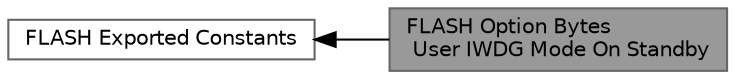 digraph "FLASH Option Bytes User IWDG Mode On Standby"
{
 // LATEX_PDF_SIZE
  bgcolor="transparent";
  edge [fontname=Helvetica,fontsize=10,labelfontname=Helvetica,labelfontsize=10];
  node [fontname=Helvetica,fontsize=10,shape=box,height=0.2,width=0.4];
  rankdir=LR;
  Node2 [label="FLASH Exported Constants",height=0.2,width=0.4,color="grey40", fillcolor="white", style="filled",URL="$group___f_l_a_s_h___exported___constants.html",tooltip=" "];
  Node1 [label="FLASH Option Bytes\l User IWDG Mode On Standby",height=0.2,width=0.4,color="gray40", fillcolor="grey60", style="filled", fontcolor="black",tooltip=" "];
  Node2->Node1 [shape=plaintext, dir="back", style="solid"];
}
